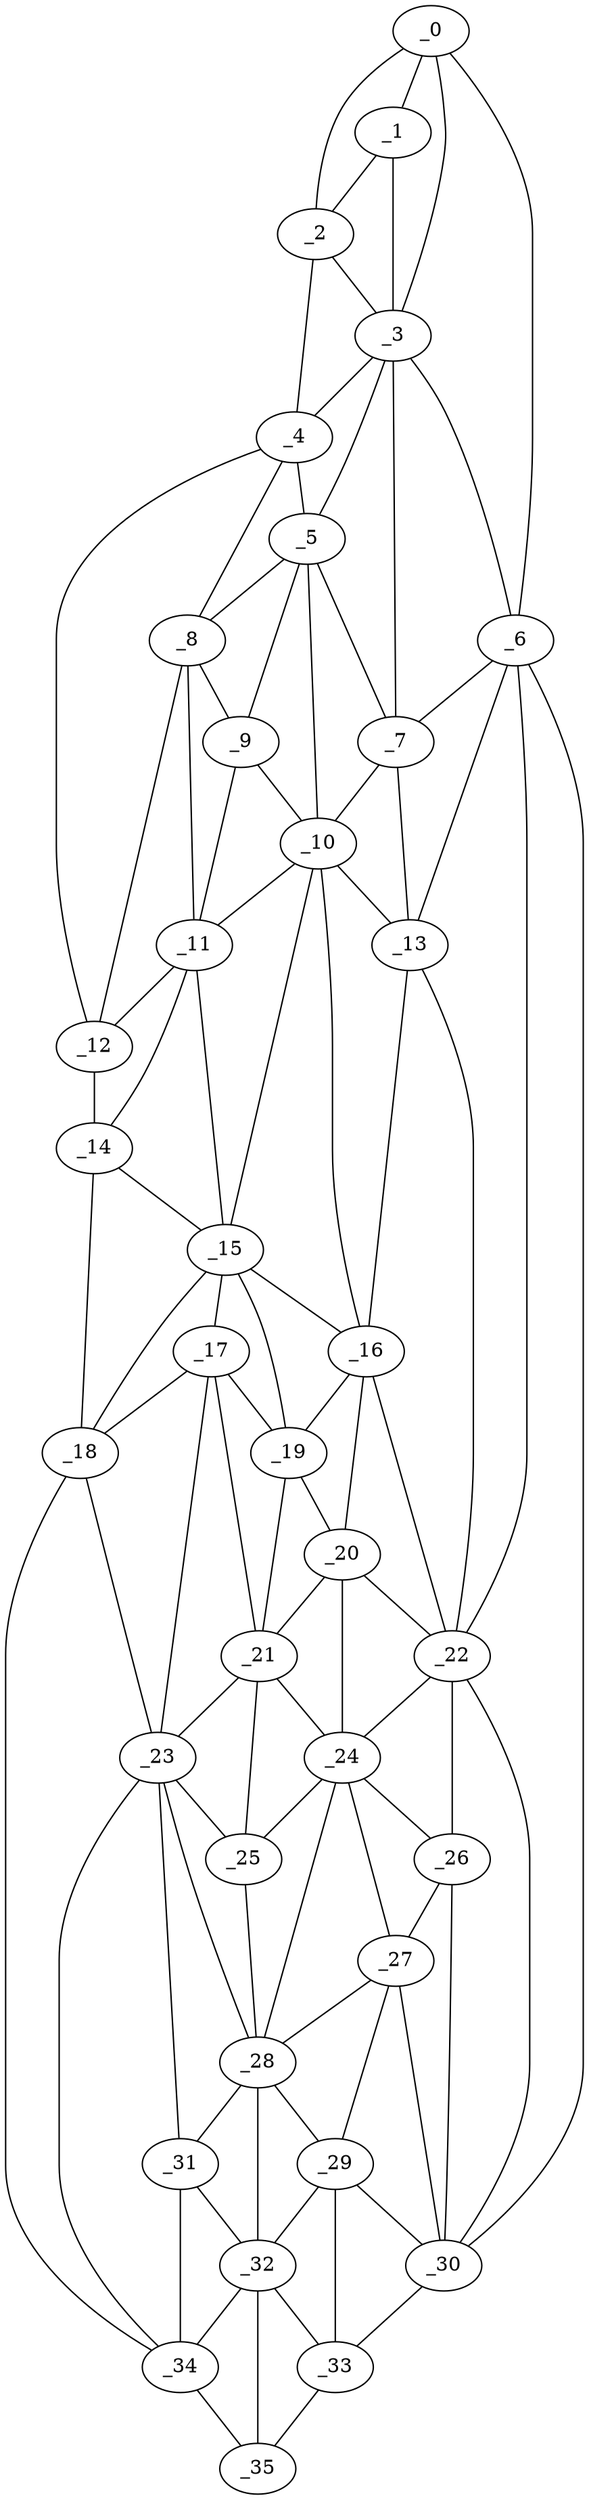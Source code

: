 graph "obj8__190.gxl" {
	_0	 [x=4,
		y=74];
	_1	 [x=7,
		y=65];
	_0 -- _1	 [valence=1];
	_2	 [x=8,
		y=53];
	_0 -- _2	 [valence=1];
	_3	 [x=17,
		y=69];
	_0 -- _3	 [valence=2];
	_6	 [x=26,
		y=82];
	_0 -- _6	 [valence=1];
	_1 -- _2	 [valence=2];
	_1 -- _3	 [valence=2];
	_2 -- _3	 [valence=2];
	_4	 [x=18,
		y=49];
	_2 -- _4	 [valence=1];
	_3 -- _4	 [valence=1];
	_5	 [x=25,
		y=67];
	_3 -- _5	 [valence=2];
	_3 -- _6	 [valence=2];
	_7	 [x=28,
		y=75];
	_3 -- _7	 [valence=2];
	_4 -- _5	 [valence=1];
	_8	 [x=29,
		y=48];
	_4 -- _8	 [valence=2];
	_12	 [x=43,
		y=44];
	_4 -- _12	 [valence=1];
	_5 -- _7	 [valence=2];
	_5 -- _8	 [valence=2];
	_9	 [x=35,
		y=57];
	_5 -- _9	 [valence=1];
	_10	 [x=38,
		y=68];
	_5 -- _10	 [valence=2];
	_6 -- _7	 [valence=2];
	_13	 [x=43,
		y=81];
	_6 -- _13	 [valence=2];
	_22	 [x=81,
		y=83];
	_6 -- _22	 [valence=2];
	_30	 [x=109,
		y=86];
	_6 -- _30	 [valence=1];
	_7 -- _10	 [valence=1];
	_7 -- _13	 [valence=2];
	_8 -- _9	 [valence=2];
	_11	 [x=42,
		y=51];
	_8 -- _11	 [valence=2];
	_8 -- _12	 [valence=1];
	_9 -- _10	 [valence=1];
	_9 -- _11	 [valence=2];
	_10 -- _11	 [valence=2];
	_10 -- _13	 [valence=2];
	_15	 [x=57,
		y=50];
	_10 -- _15	 [valence=1];
	_16	 [x=57,
		y=75];
	_10 -- _16	 [valence=2];
	_11 -- _12	 [valence=2];
	_14	 [x=50,
		y=43];
	_11 -- _14	 [valence=1];
	_11 -- _15	 [valence=1];
	_12 -- _14	 [valence=1];
	_13 -- _16	 [valence=1];
	_13 -- _22	 [valence=2];
	_14 -- _15	 [valence=1];
	_18	 [x=71,
		y=44];
	_14 -- _18	 [valence=1];
	_15 -- _16	 [valence=2];
	_17	 [x=67,
		y=51];
	_15 -- _17	 [valence=1];
	_15 -- _18	 [valence=2];
	_19	 [x=71,
		y=62];
	_15 -- _19	 [valence=1];
	_16 -- _19	 [valence=2];
	_20	 [x=72,
		y=73];
	_16 -- _20	 [valence=1];
	_16 -- _22	 [valence=2];
	_17 -- _18	 [valence=2];
	_17 -- _19	 [valence=1];
	_21	 [x=80,
		y=62];
	_17 -- _21	 [valence=1];
	_23	 [x=87,
		y=52];
	_17 -- _23	 [valence=2];
	_18 -- _23	 [valence=2];
	_34	 [x=121,
		y=59];
	_18 -- _34	 [valence=1];
	_19 -- _20	 [valence=2];
	_19 -- _21	 [valence=1];
	_20 -- _21	 [valence=2];
	_20 -- _22	 [valence=2];
	_24	 [x=87,
		y=71];
	_20 -- _24	 [valence=2];
	_21 -- _23	 [valence=2];
	_21 -- _24	 [valence=2];
	_25	 [x=88,
		y=61];
	_21 -- _25	 [valence=2];
	_22 -- _24	 [valence=2];
	_26	 [x=93,
		y=81];
	_22 -- _26	 [valence=1];
	_22 -- _30	 [valence=2];
	_23 -- _25	 [valence=1];
	_28	 [x=102,
		y=61];
	_23 -- _28	 [valence=2];
	_31	 [x=111,
		y=61];
	_23 -- _31	 [valence=2];
	_23 -- _34	 [valence=2];
	_24 -- _25	 [valence=2];
	_24 -- _26	 [valence=2];
	_27	 [x=96,
		y=81];
	_24 -- _27	 [valence=1];
	_24 -- _28	 [valence=2];
	_25 -- _28	 [valence=1];
	_26 -- _27	 [valence=2];
	_26 -- _30	 [valence=1];
	_27 -- _28	 [valence=2];
	_29	 [x=107,
		y=76];
	_27 -- _29	 [valence=2];
	_27 -- _30	 [valence=2];
	_28 -- _29	 [valence=2];
	_28 -- _31	 [valence=2];
	_32	 [x=113,
		y=68];
	_28 -- _32	 [valence=2];
	_29 -- _30	 [valence=2];
	_29 -- _32	 [valence=2];
	_33	 [x=118,
		y=78];
	_29 -- _33	 [valence=1];
	_30 -- _33	 [valence=1];
	_31 -- _32	 [valence=2];
	_31 -- _34	 [valence=2];
	_32 -- _33	 [valence=2];
	_32 -- _34	 [valence=1];
	_35	 [x=126,
		y=69];
	_32 -- _35	 [valence=1];
	_33 -- _35	 [valence=1];
	_34 -- _35	 [valence=1];
}
